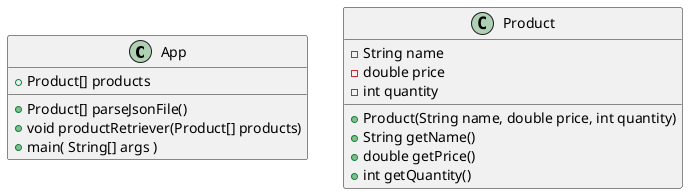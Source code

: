 @startuml

class App
{
    +Product[] products

    +Product[] parseJsonFile()
    +void productRetriever(Product[] products)
    +main( String[] args )
}

class Product
{
    -String name
    -double price
    -int quantity

    +Product(String name, double price, int quantity)
    +String getName()
    +double getPrice()
    +int getQuantity()
}

@enduml